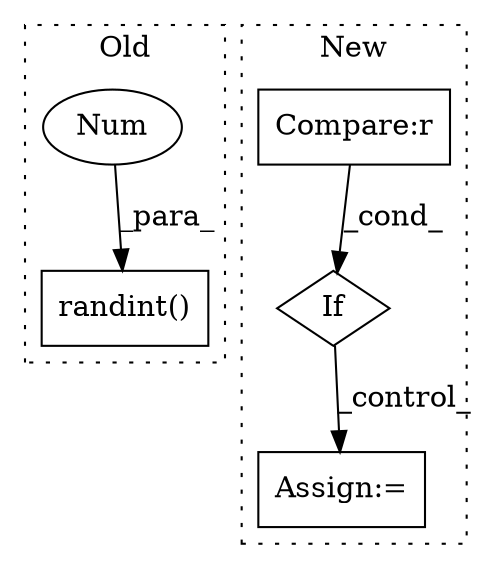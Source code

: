 digraph G {
subgraph cluster0 {
1 [label="randint()" a="75" s="2216,2250" l="18,17" shape="box"];
4 [label="Num" a="76" s="2237" l="3" shape="ellipse"];
label = "Old";
style="dotted";
}
subgraph cluster1 {
2 [label="If" a="96" s="2140" l="3" shape="diamond"];
3 [label="Assign:=" a="68" s="2219" l="3" shape="box"];
5 [label="Compare:r" a="40" s="2143" l="34" shape="box"];
label = "New";
style="dotted";
}
2 -> 3 [label="_control_"];
4 -> 1 [label="_para_"];
5 -> 2 [label="_cond_"];
}
